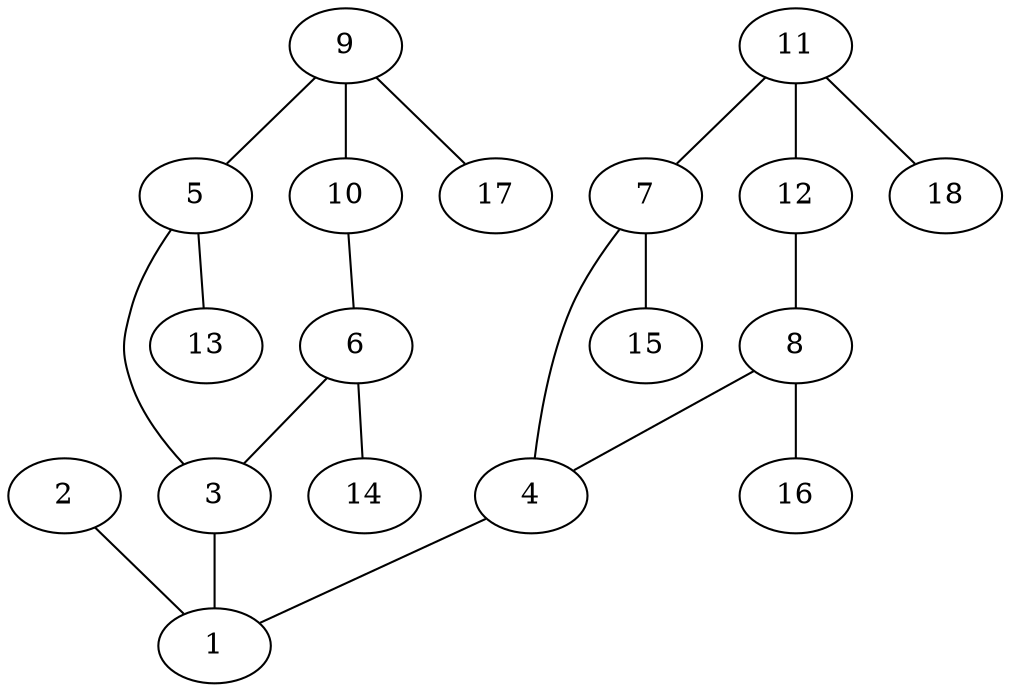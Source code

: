graph molecule_3581 {
	1	 [chem=C];
	2	 [chem=O];
	2 -- 1	 [valence=2];
	3	 [chem=N];
	3 -- 1	 [valence=1];
	4	 [chem=N];
	4 -- 1	 [valence=1];
	5	 [chem=C];
	5 -- 3	 [valence=1];
	13	 [chem=H];
	5 -- 13	 [valence=1];
	6	 [chem=C];
	6 -- 3	 [valence=1];
	14	 [chem=H];
	6 -- 14	 [valence=1];
	7	 [chem=C];
	7 -- 4	 [valence=1];
	15	 [chem=H];
	7 -- 15	 [valence=1];
	8	 [chem=C];
	8 -- 4	 [valence=1];
	16	 [chem=H];
	8 -- 16	 [valence=1];
	9	 [chem=C];
	9 -- 5	 [valence=2];
	10	 [chem=N];
	9 -- 10	 [valence=1];
	17	 [chem=H];
	9 -- 17	 [valence=1];
	10 -- 6	 [valence=2];
	11	 [chem=C];
	11 -- 7	 [valence=2];
	12	 [chem=N];
	11 -- 12	 [valence=1];
	18	 [chem=H];
	11 -- 18	 [valence=1];
	12 -- 8	 [valence=2];
}
